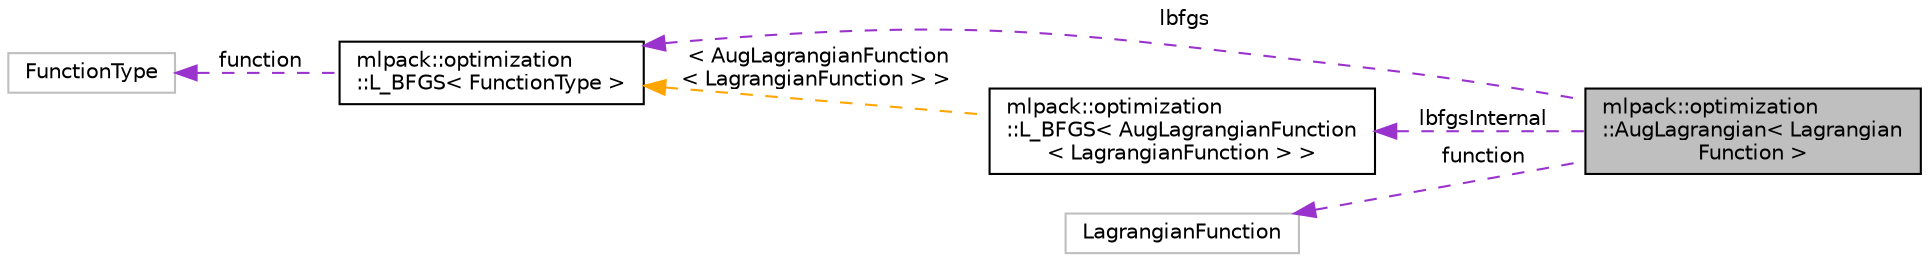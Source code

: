 digraph "mlpack::optimization::AugLagrangian&lt; LagrangianFunction &gt;"
{
  edge [fontname="Helvetica",fontsize="10",labelfontname="Helvetica",labelfontsize="10"];
  node [fontname="Helvetica",fontsize="10",shape=record];
  rankdir="LR";
  Node1 [label="mlpack::optimization\l::AugLagrangian\< Lagrangian\lFunction \>",height=0.2,width=0.4,color="black", fillcolor="grey75", style="filled" fontcolor="black"];
  Node2 -> Node1 [dir="back",color="darkorchid3",fontsize="10",style="dashed",label=" lbfgs" ,fontname="Helvetica"];
  Node2 [label="mlpack::optimization\l::L_BFGS\< FunctionType \>",height=0.2,width=0.4,color="black", fillcolor="white", style="filled",URL="$classmlpack_1_1optimization_1_1L__BFGS.html",tooltip="The generic L-BFGS optimizer, which uses a back-tracking line search algorithm to minimize a function..."];
  Node3 -> Node2 [dir="back",color="darkorchid3",fontsize="10",style="dashed",label=" function" ,fontname="Helvetica"];
  Node3 [label="FunctionType",height=0.2,width=0.4,color="grey75", fillcolor="white", style="filled"];
  Node4 -> Node1 [dir="back",color="darkorchid3",fontsize="10",style="dashed",label=" lbfgsInternal" ,fontname="Helvetica"];
  Node4 [label="mlpack::optimization\l::L_BFGS\< AugLagrangianFunction\l\< LagrangianFunction \> \>",height=0.2,width=0.4,color="black", fillcolor="white", style="filled",URL="$classmlpack_1_1optimization_1_1L__BFGS.html"];
  Node2 -> Node4 [dir="back",color="orange",fontsize="10",style="dashed",label=" \< AugLagrangianFunction\l\< LagrangianFunction \> \>" ,fontname="Helvetica"];
  Node5 -> Node1 [dir="back",color="darkorchid3",fontsize="10",style="dashed",label=" function" ,fontname="Helvetica"];
  Node5 [label="LagrangianFunction",height=0.2,width=0.4,color="grey75", fillcolor="white", style="filled"];
}

